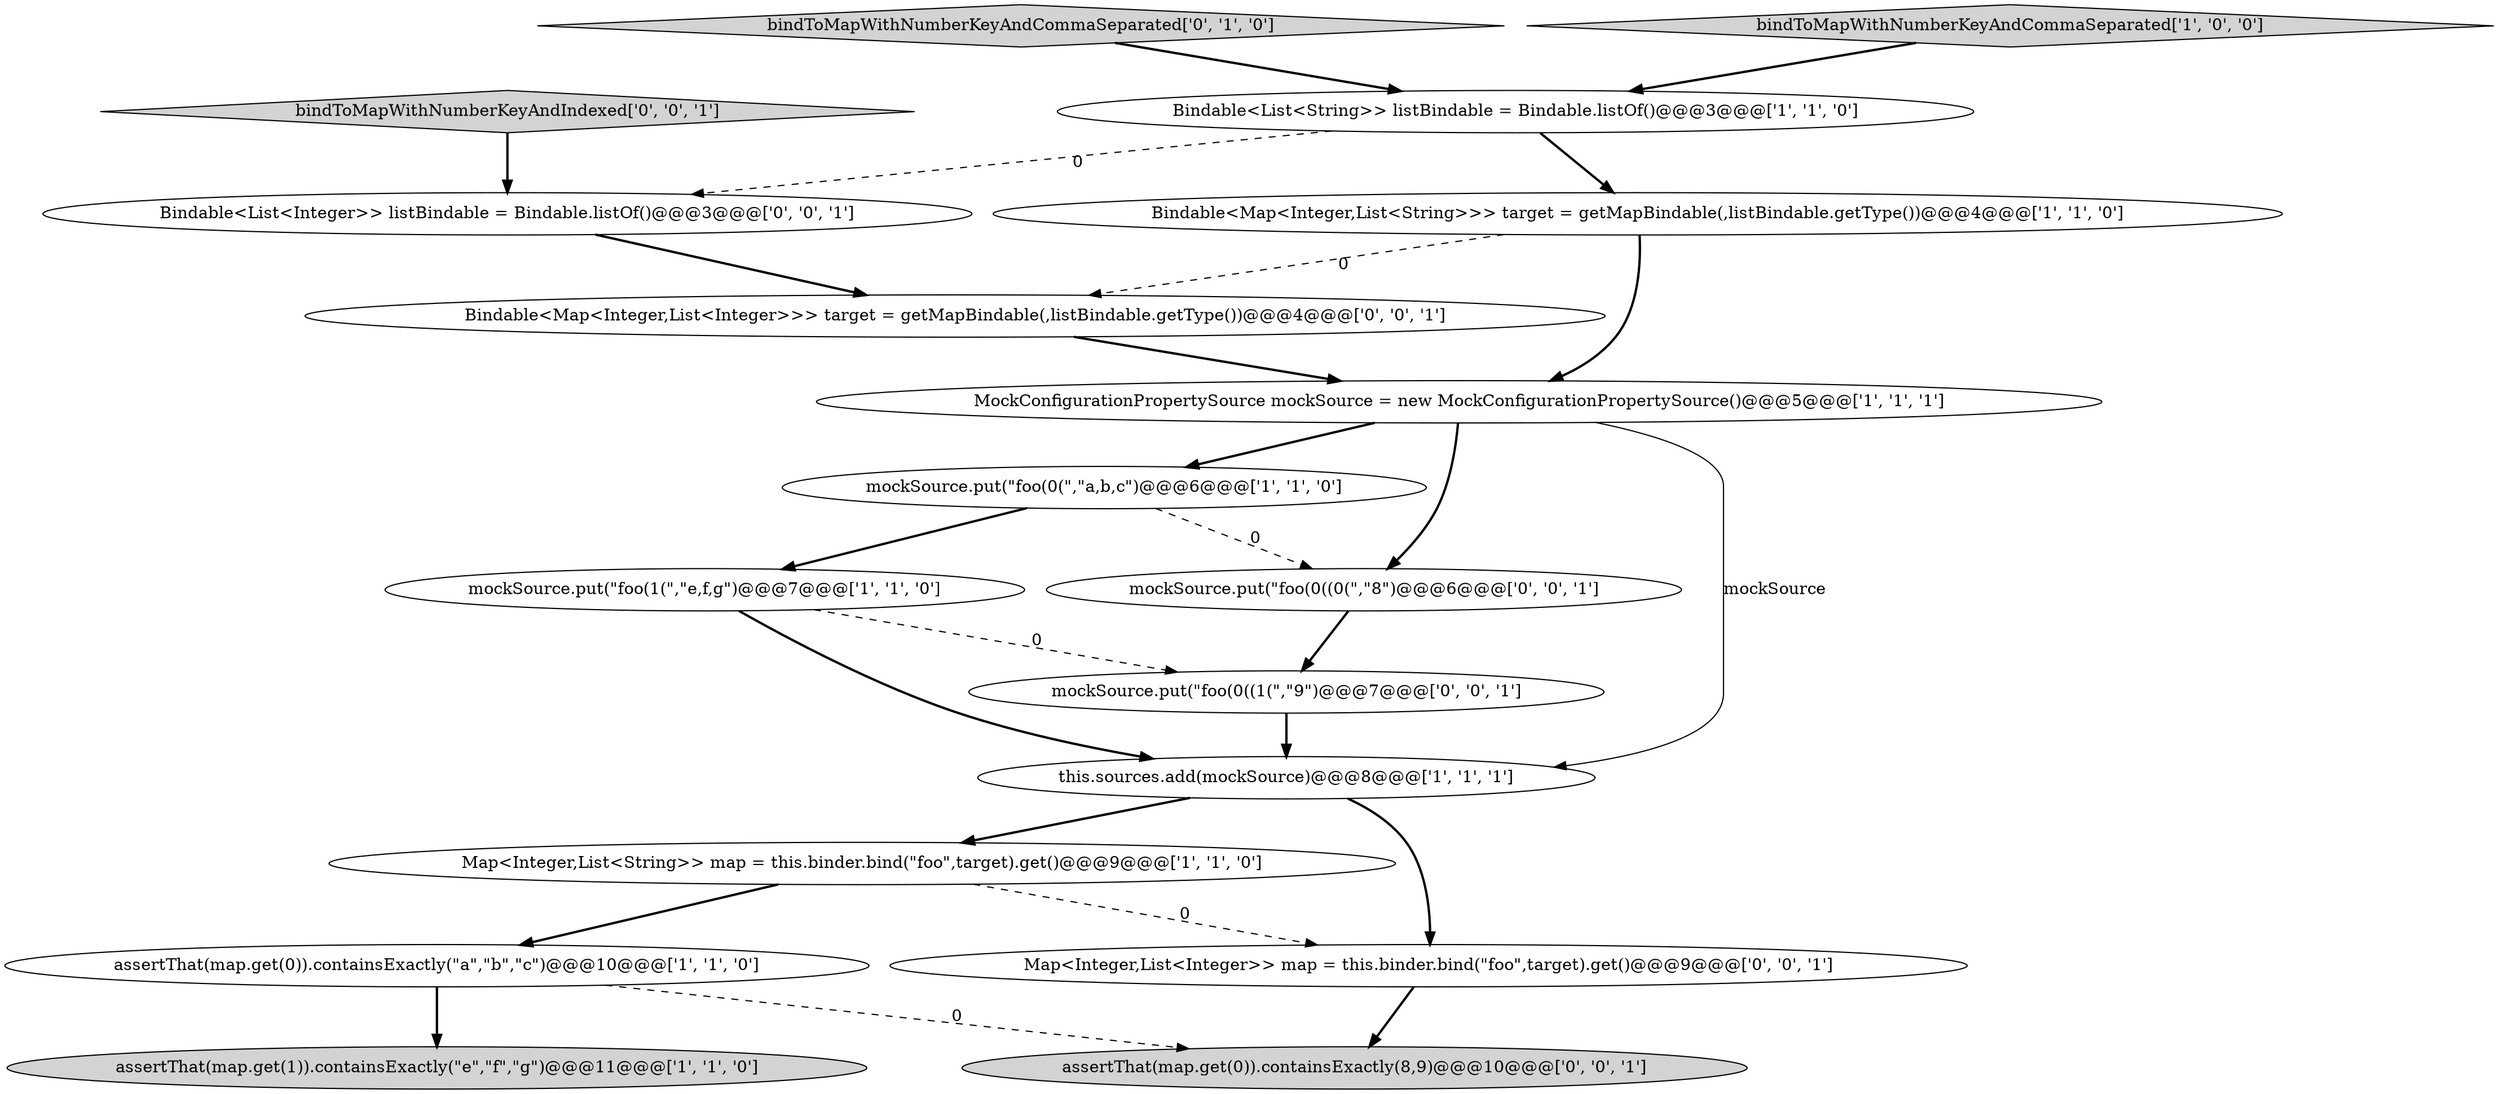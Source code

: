 digraph {
11 [style = filled, label = "mockSource.put(\"foo(0((0(\",\"8\")@@@6@@@['0', '0', '1']", fillcolor = white, shape = ellipse image = "AAA0AAABBB3BBB"];
5 [style = filled, label = "Map<Integer,List<String>> map = this.binder.bind(\"foo\",target).get()@@@9@@@['1', '1', '0']", fillcolor = white, shape = ellipse image = "AAA0AAABBB1BBB"];
15 [style = filled, label = "Map<Integer,List<Integer>> map = this.binder.bind(\"foo\",target).get()@@@9@@@['0', '0', '1']", fillcolor = white, shape = ellipse image = "AAA0AAABBB3BBB"];
10 [style = filled, label = "bindToMapWithNumberKeyAndCommaSeparated['0', '1', '0']", fillcolor = lightgray, shape = diamond image = "AAA0AAABBB2BBB"];
8 [style = filled, label = "mockSource.put(\"foo(1(\",\"e,f,g\")@@@7@@@['1', '1', '0']", fillcolor = white, shape = ellipse image = "AAA0AAABBB1BBB"];
12 [style = filled, label = "Bindable<Map<Integer,List<Integer>>> target = getMapBindable(,listBindable.getType())@@@4@@@['0', '0', '1']", fillcolor = white, shape = ellipse image = "AAA0AAABBB3BBB"];
14 [style = filled, label = "Bindable<List<Integer>> listBindable = Bindable.listOf()@@@3@@@['0', '0', '1']", fillcolor = white, shape = ellipse image = "AAA0AAABBB3BBB"];
3 [style = filled, label = "assertThat(map.get(1)).containsExactly(\"e\",\"f\",\"g\")@@@11@@@['1', '1', '0']", fillcolor = lightgray, shape = ellipse image = "AAA0AAABBB1BBB"];
6 [style = filled, label = "bindToMapWithNumberKeyAndCommaSeparated['1', '0', '0']", fillcolor = lightgray, shape = diamond image = "AAA0AAABBB1BBB"];
7 [style = filled, label = "Bindable<List<String>> listBindable = Bindable.listOf()@@@3@@@['1', '1', '0']", fillcolor = white, shape = ellipse image = "AAA0AAABBB1BBB"];
9 [style = filled, label = "assertThat(map.get(0)).containsExactly(\"a\",\"b\",\"c\")@@@10@@@['1', '1', '0']", fillcolor = white, shape = ellipse image = "AAA0AAABBB1BBB"];
16 [style = filled, label = "assertThat(map.get(0)).containsExactly(8,9)@@@10@@@['0', '0', '1']", fillcolor = lightgray, shape = ellipse image = "AAA0AAABBB3BBB"];
17 [style = filled, label = "bindToMapWithNumberKeyAndIndexed['0', '0', '1']", fillcolor = lightgray, shape = diamond image = "AAA0AAABBB3BBB"];
4 [style = filled, label = "MockConfigurationPropertySource mockSource = new MockConfigurationPropertySource()@@@5@@@['1', '1', '1']", fillcolor = white, shape = ellipse image = "AAA0AAABBB1BBB"];
13 [style = filled, label = "mockSource.put(\"foo(0((1(\",\"9\")@@@7@@@['0', '0', '1']", fillcolor = white, shape = ellipse image = "AAA0AAABBB3BBB"];
1 [style = filled, label = "mockSource.put(\"foo(0(\",\"a,b,c\")@@@6@@@['1', '1', '0']", fillcolor = white, shape = ellipse image = "AAA0AAABBB1BBB"];
2 [style = filled, label = "this.sources.add(mockSource)@@@8@@@['1', '1', '1']", fillcolor = white, shape = ellipse image = "AAA0AAABBB1BBB"];
0 [style = filled, label = "Bindable<Map<Integer,List<String>>> target = getMapBindable(,listBindable.getType())@@@4@@@['1', '1', '0']", fillcolor = white, shape = ellipse image = "AAA0AAABBB1BBB"];
9->16 [style = dashed, label="0"];
1->8 [style = bold, label=""];
5->9 [style = bold, label=""];
7->14 [style = dashed, label="0"];
7->0 [style = bold, label=""];
0->12 [style = dashed, label="0"];
15->16 [style = bold, label=""];
10->7 [style = bold, label=""];
4->2 [style = solid, label="mockSource"];
8->13 [style = dashed, label="0"];
8->2 [style = bold, label=""];
12->4 [style = bold, label=""];
0->4 [style = bold, label=""];
17->14 [style = bold, label=""];
1->11 [style = dashed, label="0"];
14->12 [style = bold, label=""];
11->13 [style = bold, label=""];
2->15 [style = bold, label=""];
9->3 [style = bold, label=""];
4->1 [style = bold, label=""];
6->7 [style = bold, label=""];
4->11 [style = bold, label=""];
5->15 [style = dashed, label="0"];
2->5 [style = bold, label=""];
13->2 [style = bold, label=""];
}
